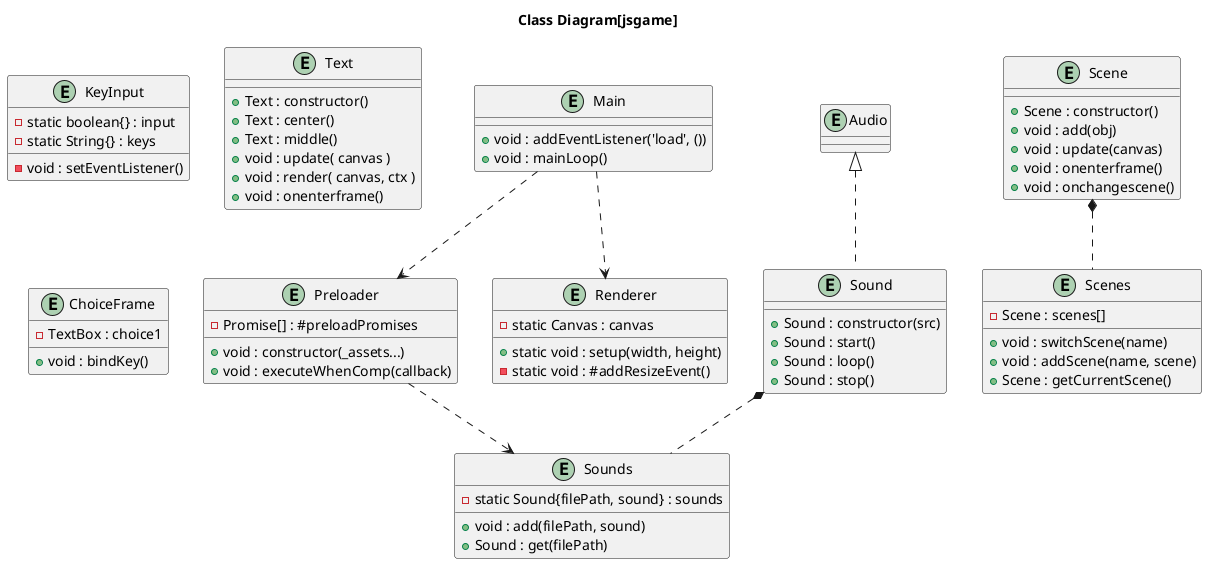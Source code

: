 @startuml
title Class Diagram[jsgame]

entity "KeyInput" {
	{field}  - static boolean{} : input
	{field}  - static String{} : keys
	{method} - void : setEventListener()
}
entity "Main" {
	{method} + void : addEventListener('load', ())
	{method} + void : mainLoop()
}
entity "Preloader" {
	{field}  - Promise[] : #preloadPromises
	{method} + void : constructor(_assets...)
	{method} + void : executeWhenComp(callback)
}
entity "Renderer" {
	{field}  - static Canvas : canvas
	{method} + static void : setup(width, height)
	{method} - static void : #addResizeEvent()
}
entity "Sounds" {
	{field}  - static Sound{filePath, sound} : sounds
	{method} + void : add(filePath, sound)
	{method} + Sound : get(filePath)
}
entity "Sound" {
	{method} + Sound : constructor(src)
	{method} + Sound : start()
	{method} + Sound : loop()
	{method} + Sound : stop()
}
entity "Audio" {
}
entity "Scenes" {
	{field}  - Scene : scenes[]
	{method} + void : switchScene(name)
	{method} + void : addScene(name, scene)
	{method} + Scene : getCurrentScene()
}
entity "Scene" {
	{method} + Scene : constructor()
	{method} + void : add(obj)
	{method} + void : update(canvas)
	{method} + void : onenterframe()
	{method} + void : onchangescene()
}
entity "Text" {
	{method} + Text : constructor()
	{method} + Text : center()
	{method} + Text : middle()
	{method} + void : update( canvas )
	{method} + void : render( canvas, ctx )
	{method} + void : onenterframe()
}
entity "ChoiceFrame" {
	{field}  - TextBox : choice1

	{method} + void : bindKey()
}

Main ..> Renderer
Main ..> Preloader
Preloader ..> Sounds
Sound *.. Sounds
Audio <|.. Sound
Scene *.. Scenes
@enduml
